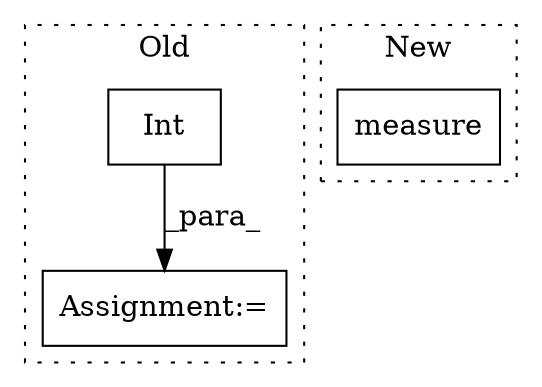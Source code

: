 digraph G {
subgraph cluster0 {
1 [label="Int" a="32" s="30382,30397" l="4,1" shape="box"];
3 [label="Assignment:=" a="7" s="30381" l="1" shape="box"];
label = "Old";
style="dotted";
}
subgraph cluster1 {
2 [label="measure" a="32" s="30313" l="9" shape="box"];
label = "New";
style="dotted";
}
1 -> 3 [label="_para_"];
}
